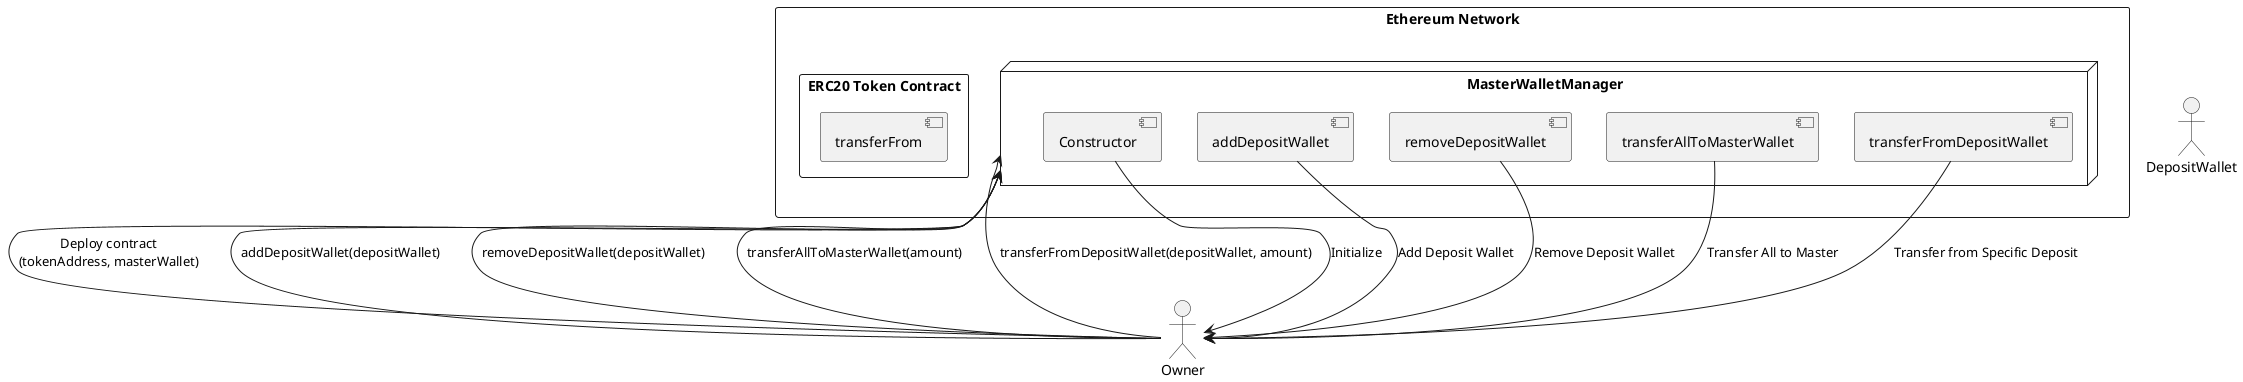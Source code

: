 @startuml
skinparam monochrome true

actor Owner
actor DepositWallet as DW

rectangle "Ethereum Network" {
    node "MasterWalletManager" {
        [Constructor] --> Owner: Initialize
        [addDepositWallet] --> Owner: Add Deposit Wallet
        [removeDepositWallet] --> Owner: Remove Deposit Wallet
        [transferAllToMasterWallet] --> Owner: Transfer All to Master
        [transferFromDepositWallet] --> Owner: Transfer from Specific Deposit
    }

    rectangle "ERC20 Token Contract" {
        [transferFrom]
    }
}

Owner -> MasterWalletManager: Deploy contract\n(tokenAddress, masterWallet)

Owner -> MasterWalletManager: addDepositWallet(depositWallet)

Owner -> MasterWalletManager: removeDepositWallet(depositWallet)

Owner -> MasterWalletManager: transferAllToMasterWallet(amount)
'MasterWalletManager -> ERC20 Token Contract: transferFrom(depositWallet, masterWallet, amount)

Owner -> MasterWalletManager: transferFromDepositWallet(depositWallet, amount)
'MasterWalletManager -> ERC20 Token Contract: transferFrom(depositWallet, masterWallet, amount)

@enduml
